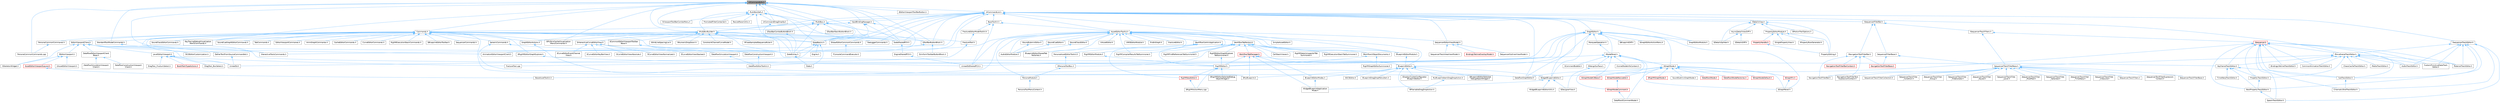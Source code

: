 digraph "UICommandInfo.h"
{
 // INTERACTIVE_SVG=YES
 // LATEX_PDF_SIZE
  bgcolor="transparent";
  edge [fontname=Helvetica,fontsize=10,labelfontname=Helvetica,labelfontsize=10];
  node [fontname=Helvetica,fontsize=10,shape=box,height=0.2,width=0.4];
  Node1 [id="Node000001",label="UICommandInfo.h",height=0.2,width=0.4,color="gray40", fillcolor="grey60", style="filled", fontcolor="black",tooltip=" "];
  Node1 -> Node2 [id="edge1_Node000001_Node000002",dir="back",color="steelblue1",style="solid",tooltip=" "];
  Node2 [id="Node000002",label="Commands.h",height=0.2,width=0.4,color="grey40", fillcolor="white", style="filled",URL="$d9/db3/Commands_8h.html",tooltip=" "];
  Node2 -> Node3 [id="edge2_Node000002_Node000003",dir="back",color="steelblue1",style="solid",tooltip=" "];
  Node3 [id="Node000003",label="AnimGraphCommands.h",height=0.2,width=0.4,color="grey40", fillcolor="white", style="filled",URL="$d8/d15/AnimGraphCommands_8h.html",tooltip=" "];
  Node2 -> Node4 [id="edge3_Node000002_Node000004",dir="back",color="steelblue1",style="solid",tooltip=" "];
  Node4 [id="Node000004",label="CacheEditorCommands.h",height=0.2,width=0.4,color="grey40", fillcolor="white", style="filled",URL="$d9/d0a/CacheEditorCommands_8h.html",tooltip=" "];
  Node2 -> Node5 [id="edge4_Node000002_Node000005",dir="back",color="steelblue1",style="solid",tooltip=" "];
  Node5 [id="Node000005",label="CurveEditorCommands.h",height=0.2,width=0.4,color="grey40", fillcolor="white", style="filled",URL="$d5/d47/CurveEditorCommands_8h.html",tooltip=" "];
  Node2 -> Node6 [id="edge5_Node000002_Node000006",dir="back",color="steelblue1",style="solid",tooltip=" "];
  Node6 [id="Node000006",label="DebuggerCommands.h",height=0.2,width=0.4,color="grey40", fillcolor="white", style="filled",URL="$dc/da1/DebuggerCommands_8h.html",tooltip=" "];
  Node2 -> Node7 [id="edge6_Node000002_Node000007",dir="back",color="steelblue1",style="solid",tooltip=" "];
  Node7 [id="Node000007",label="EditorViewportClient.h",height=0.2,width=0.4,color="grey40", fillcolor="white", style="filled",URL="$d4/d41/EditorViewportClient_8h.html",tooltip=" "];
  Node7 -> Node8 [id="edge7_Node000007_Node000008",dir="back",color="steelblue1",style="solid",tooltip=" "];
  Node8 [id="Node000008",label="AnimationEditorViewportClient.h",height=0.2,width=0.4,color="grey40", fillcolor="white", style="filled",URL="$d1/d45/AnimationEditorViewportClient_8h.html",tooltip=" "];
  Node7 -> Node9 [id="edge8_Node000007_Node000009",dir="back",color="steelblue1",style="solid",tooltip=" "];
  Node9 [id="Node000009",label="DataflowEditorViewportClient\lBase.h",height=0.2,width=0.4,color="grey40", fillcolor="white", style="filled",URL="$d8/ddd/DataflowEditorViewportClientBase_8h.html",tooltip=" "];
  Node9 -> Node10 [id="edge9_Node000009_Node000010",dir="back",color="steelblue1",style="solid",tooltip=" "];
  Node10 [id="Node000010",label="DataflowConstructionViewport\lClient.h",height=0.2,width=0.4,color="grey40", fillcolor="white", style="filled",URL="$d5/da1/DataflowConstructionViewportClient_8h.html",tooltip=" "];
  Node9 -> Node11 [id="edge10_Node000009_Node000011",dir="back",color="steelblue1",style="solid",tooltip=" "];
  Node11 [id="Node000011",label="DataflowSimulationViewport\lClient.h",height=0.2,width=0.4,color="grey40", fillcolor="white", style="filled",URL="$da/d6a/DataflowSimulationViewportClient_8h.html",tooltip=" "];
  Node7 -> Node12 [id="edge11_Node000007_Node000012",dir="back",color="steelblue1",style="solid",tooltip=" "];
  Node12 [id="Node000012",label="ISCSEditorCustomization.h",height=0.2,width=0.4,color="grey40", fillcolor="white", style="filled",URL="$de/d19/ISCSEditorCustomization_8h.html",tooltip=" "];
  Node7 -> Node13 [id="edge12_Node000007_Node000013",dir="back",color="steelblue1",style="solid",tooltip=" "];
  Node13 [id="Node000013",label="LevelEditorViewport.h",height=0.2,width=0.4,color="grey40", fillcolor="white", style="filled",URL="$d4/ddf/LevelEditorViewport_8h.html",tooltip=" "];
  Node13 -> Node14 [id="edge13_Node000013_Node000014",dir="back",color="steelblue1",style="solid",tooltip=" "];
  Node14 [id="Node000014",label="BookMarkTypeActions.h",height=0.2,width=0.4,color="red", fillcolor="#FFF0F0", style="filled",URL="$d0/d2f/BookMarkTypeActions_8h.html",tooltip=" "];
  Node13 -> Node16 [id="edge14_Node000013_Node000016",dir="back",color="steelblue1",style="solid",tooltip=" "];
  Node16 [id="Node000016",label="DragTool_BoxSelect.h",height=0.2,width=0.4,color="grey40", fillcolor="white", style="filled",URL="$da/dbf/DragTool__BoxSelect_8h.html",tooltip=" "];
  Node13 -> Node17 [id="edge15_Node000013_Node000017",dir="back",color="steelblue1",style="solid",tooltip=" "];
  Node17 [id="Node000017",label="DragTool_FrustumSelect.h",height=0.2,width=0.4,color="grey40", fillcolor="white", style="filled",URL="$db/de7/DragTool__FrustumSelect_8h.html",tooltip=" "];
  Node13 -> Node18 [id="edge16_Node000013_Node000018",dir="back",color="steelblue1",style="solid",tooltip=" "];
  Node18 [id="Node000018",label="FractureTool.cpp",height=0.2,width=0.4,color="grey40", fillcolor="white", style="filled",URL="$dc/d9a/FractureTool_8cpp.html",tooltip=" "];
  Node13 -> Node19 [id="edge17_Node000013_Node000019",dir="back",color="steelblue1",style="solid",tooltip=" "];
  Node19 [id="Node000019",label="UnrealEd.h",height=0.2,width=0.4,color="grey40", fillcolor="white", style="filled",URL="$d2/d5f/UnrealEd_8h.html",tooltip=" "];
  Node7 -> Node20 [id="edge18_Node000007_Node000020",dir="back",color="steelblue1",style="solid",tooltip=" "];
  Node20 [id="Node000020",label="SEditorViewport.h",height=0.2,width=0.4,color="grey40", fillcolor="white", style="filled",URL="$dd/de0/SEditorViewport_8h.html",tooltip=" "];
  Node20 -> Node21 [id="edge19_Node000020_Node000021",dir="back",color="steelblue1",style="solid",tooltip=" "];
  Node21 [id="Node000021",label="AssetEditorViewportLayout.h",height=0.2,width=0.4,color="red", fillcolor="#FFF0F0", style="filled",URL="$df/d46/AssetEditorViewportLayout_8h.html",tooltip=" "];
  Node21 -> Node22 [id="edge20_Node000021_Node000022",dir="back",color="steelblue1",style="solid",tooltip=" "];
  Node22 [id="Node000022",label="BaseAssetToolkit.h",height=0.2,width=0.4,color="grey40", fillcolor="white", style="filled",URL="$d4/d85/BaseAssetToolkit_8h.html",tooltip=" "];
  Node20 -> Node29 [id="edge21_Node000020_Node000029",dir="back",color="steelblue1",style="solid",tooltip=" "];
  Node29 [id="Node000029",label="SAssetEditorViewport.h",height=0.2,width=0.4,color="grey40", fillcolor="white", style="filled",URL="$df/d5a/SAssetEditorViewport_8h.html",tooltip=" "];
  Node20 -> Node30 [id="edge22_Node000020_Node000030",dir="back",color="steelblue1",style="solid",tooltip=" "];
  Node30 [id="Node000030",label="SSkeletonWidget.h",height=0.2,width=0.4,color="grey40", fillcolor="white", style="filled",URL="$dd/da7/SSkeletonWidget_8h.html",tooltip=" "];
  Node7 -> Node30 [id="edge23_Node000007_Node000030",dir="back",color="steelblue1",style="solid",tooltip=" "];
  Node7 -> Node19 [id="edge24_Node000007_Node000019",dir="back",color="steelblue1",style="solid",tooltip=" "];
  Node7 -> Node31 [id="edge25_Node000007_Node000031",dir="back",color="steelblue1",style="solid",tooltip=" "];
  Node31 [id="Node000031",label="UnrealEdSharedPCH.h",height=0.2,width=0.4,color="grey40", fillcolor="white", style="filled",URL="$d1/de6/UnrealEdSharedPCH_8h.html",tooltip=" "];
  Node2 -> Node32 [id="edge26_Node000002_Node000032",dir="back",color="steelblue1",style="solid",tooltip=" "];
  Node32 [id="Node000032",label="EditorViewportCommands.h",height=0.2,width=0.4,color="grey40", fillcolor="white", style="filled",URL="$d9/de5/EditorViewportCommands_8h.html",tooltip=" "];
  Node2 -> Node33 [id="edge27_Node000002_Node000033",dir="back",color="steelblue1",style="solid",tooltip=" "];
  Node33 [id="Node000033",label="GPUSkinCacheVisualization\lMenuCommands.h",height=0.2,width=0.4,color="grey40", fillcolor="white", style="filled",URL="$d4/d2e/GPUSkinCacheVisualizationMenuCommands_8h.html",tooltip=" "];
  Node2 -> Node34 [id="edge28_Node000002_Node000034",dir="back",color="steelblue1",style="solid",tooltip=" "];
  Node34 [id="Node000034",label="GatherTextFromSourceCommandlet.h",height=0.2,width=0.4,color="grey40", fillcolor="white", style="filled",URL="$d7/ddb/GatherTextFromSourceCommandlet_8h.html",tooltip=" "];
  Node34 -> Node19 [id="edge29_Node000034_Node000019",dir="back",color="steelblue1",style="solid",tooltip=" "];
  Node2 -> Node35 [id="edge30_Node000002_Node000035",dir="back",color="steelblue1",style="solid",tooltip=" "];
  Node35 [id="Node000035",label="GenericCommands.h",height=0.2,width=0.4,color="grey40", fillcolor="white", style="filled",URL="$d8/d81/GenericCommands_8h.html",tooltip=" "];
  Node35 -> Node36 [id="edge31_Node000035_Node000036",dir="back",color="steelblue1",style="solid",tooltip=" "];
  Node36 [id="Node000036",label="DataflowGraphEditor.h",height=0.2,width=0.4,color="grey40", fillcolor="white", style="filled",URL="$d4/dfa/DataflowGraphEditor_8h.html",tooltip=" "];
  Node35 -> Node37 [id="edge32_Node000035_Node000037",dir="back",color="steelblue1",style="solid",tooltip=" "];
  Node37 [id="Node000037",label="SlateExtras.h",height=0.2,width=0.4,color="grey40", fillcolor="white", style="filled",URL="$d8/dec/SlateExtras_8h.html",tooltip=" "];
  Node37 -> Node38 [id="edge33_Node000037_Node000038",dir="back",color="steelblue1",style="solid",tooltip=" "];
  Node38 [id="Node000038",label="Slate.h",height=0.2,width=0.4,color="grey40", fillcolor="white", style="filled",URL="$d2/dc0/Slate_8h.html",tooltip=" "];
  Node2 -> Node39 [id="edge34_Node000002_Node000039",dir="back",color="steelblue1",style="solid",tooltip=" "];
  Node39 [id="Node000039",label="GlobalEditorCommonCommands.h",height=0.2,width=0.4,color="grey40", fillcolor="white", style="filled",URL="$d3/d5f/GlobalEditorCommonCommands_8h.html",tooltip=" "];
  Node39 -> Node40 [id="edge35_Node000039_Node000040",dir="back",color="steelblue1",style="solid",tooltip=" "];
  Node40 [id="Node000040",label="FConsoleCommandExecutor.h",height=0.2,width=0.4,color="grey40", fillcolor="white", style="filled",URL="$d4/db0/FConsoleCommandExecutor_8h.html",tooltip=" "];
  Node2 -> Node41 [id="edge36_Node000002_Node000041",dir="back",color="steelblue1",style="solid",tooltip=" "];
  Node41 [id="Node000041",label="GraphEditorActions.h",height=0.2,width=0.4,color="grey40", fillcolor="white", style="filled",URL="$db/df3/GraphEditorActions_8h.html",tooltip=" "];
  Node41 -> Node36 [id="edge37_Node000041_Node000036",dir="back",color="steelblue1",style="solid",tooltip=" "];
  Node2 -> Node42 [id="edge38_Node000002_Node000042",dir="back",color="steelblue1",style="solid",tooltip=" "];
  Node42 [id="Node000042",label="InteractiveToolsCommands.h",height=0.2,width=0.4,color="grey40", fillcolor="white", style="filled",URL="$d5/d5e/InteractiveToolsCommands_8h.html",tooltip=" "];
  Node2 -> Node43 [id="edge39_Node000002_Node000043",dir="back",color="steelblue1",style="solid",tooltip=" "];
  Node43 [id="Node000043",label="PersonaCommonCommands.h",height=0.2,width=0.4,color="grey40", fillcolor="white", style="filled",URL="$d6/d3f/PersonaCommonCommands_8h.html",tooltip=" "];
  Node43 -> Node44 [id="edge40_Node000043_Node000044",dir="back",color="steelblue1",style="solid",tooltip=" "];
  Node44 [id="Node000044",label="PersonaCommonCommands.cpp",height=0.2,width=0.4,color="grey40", fillcolor="white", style="filled",URL="$d6/d4b/PersonaCommonCommands_8cpp.html",tooltip=" "];
  Node2 -> Node45 [id="edge41_Node000002_Node000045",dir="back",color="steelblue1",style="solid",tooltip=" "];
  Node45 [id="Node000045",label="RayTracingDebugVisualization\lMenuCommands.h",height=0.2,width=0.4,color="grey40", fillcolor="white", style="filled",URL="$de/d4c/RayTracingDebugVisualizationMenuCommands_8h.html",tooltip=" "];
  Node2 -> Node46 [id="edge42_Node000002_Node000046",dir="back",color="steelblue1",style="solid",tooltip=" "];
  Node46 [id="Node000046",label="RigVMExecutionStackCommands.h",height=0.2,width=0.4,color="grey40", fillcolor="white", style="filled",URL="$d9/db7/RigVMExecutionStackCommands_8h.html",tooltip=" "];
  Node2 -> Node47 [id="edge43_Node000002_Node000047",dir="back",color="steelblue1",style="solid",tooltip=" "];
  Node47 [id="Node000047",label="SBlueprintEditorToolbar.h",height=0.2,width=0.4,color="grey40", fillcolor="white", style="filled",URL="$db/df2/SBlueprintEditorToolbar_8h.html",tooltip=" "];
  Node2 -> Node48 [id="edge44_Node000002_Node000048",dir="back",color="steelblue1",style="solid",tooltip=" "];
  Node48 [id="Node000048",label="SMyBlueprint.h",height=0.2,width=0.4,color="grey40", fillcolor="white", style="filled",URL="$d3/d34/SMyBlueprint_8h.html",tooltip=" "];
  Node2 -> Node49 [id="edge45_Node000002_Node000049",dir="back",color="steelblue1",style="solid",tooltip=" "];
  Node49 [id="Node000049",label="SRigVMEditorGraphExplorer.h",height=0.2,width=0.4,color="grey40", fillcolor="white", style="filled",URL="$db/d11/SRigVMEditorGraphExplorer_8h.html",tooltip=" "];
  Node49 -> Node50 [id="edge46_Node000049_Node000050",dir="back",color="steelblue1",style="solid",tooltip=" "];
  Node50 [id="Node000050",label="RigVMEditor.h",height=0.2,width=0.4,color="grey40", fillcolor="white", style="filled",URL="$d3/d13/RigVMEditor_8h.html",tooltip=" "];
  Node50 -> Node51 [id="edge47_Node000050_Node000051",dir="back",color="steelblue1",style="solid",tooltip=" "];
  Node51 [id="Node000051",label="RigVMNewEditor.h",height=0.2,width=0.4,color="red", fillcolor="#FFF0F0", style="filled",URL="$df/dd1/RigVMNewEditor_8h.html",tooltip=" "];
  Node51 -> Node53 [id="edge48_Node000051_Node000053",dir="back",color="steelblue1",style="solid",tooltip=" "];
  Node53 [id="Node000053",label="SRigVMActionMenu.cpp",height=0.2,width=0.4,color="grey40", fillcolor="white", style="filled",URL="$dc/d4c/SRigVMActionMenu_8cpp.html",tooltip=" "];
  Node50 -> Node53 [id="edge49_Node000050_Node000053",dir="back",color="steelblue1",style="solid",tooltip=" "];
  Node50 -> Node54 [id="edge50_Node000050_Node000054",dir="back",color="steelblue1",style="solid",tooltip=" "];
  Node54 [id="Node000054",label="SRigVMEditorSelectedDebug\lObjectWidget.h",height=0.2,width=0.4,color="grey40", fillcolor="white", style="filled",URL="$d9/dcd/SRigVMEditorSelectedDebugObjectWidget_8h.html",tooltip=" "];
  Node2 -> Node55 [id="edge51_Node000002_Node000055",dir="back",color="steelblue1",style="solid",tooltip=" "];
  Node55 [id="Node000055",label="SequencerCommands.h",height=0.2,width=0.4,color="grey40", fillcolor="white", style="filled",URL="$d7/dd8/SequencerCommands_8h.html",tooltip=" "];
  Node2 -> Node56 [id="edge52_Node000002_Node000056",dir="back",color="steelblue1",style="solid",tooltip=" "];
  Node56 [id="Node000056",label="SlateBasics.h",height=0.2,width=0.4,color="grey40", fillcolor="white", style="filled",URL="$da/d2f/SlateBasics_8h.html",tooltip=" "];
  Node56 -> Node57 [id="edge53_Node000056_Node000057",dir="back",color="steelblue1",style="solid",tooltip=" "];
  Node57 [id="Node000057",label="Engine.h",height=0.2,width=0.4,color="grey40", fillcolor="white", style="filled",URL="$d1/d34/Public_2Engine_8h.html",tooltip=" "];
  Node56 -> Node38 [id="edge54_Node000056_Node000038",dir="back",color="steelblue1",style="solid",tooltip=" "];
  Node56 -> Node37 [id="edge55_Node000056_Node000037",dir="back",color="steelblue1",style="solid",tooltip=" "];
  Node56 -> Node19 [id="edge56_Node000056_Node000019",dir="back",color="steelblue1",style="solid",tooltip=" "];
  Node2 -> Node37 [id="edge57_Node000002_Node000037",dir="back",color="steelblue1",style="solid",tooltip=" "];
  Node2 -> Node58 [id="edge58_Node000002_Node000058",dir="back",color="steelblue1",style="solid",tooltip=" "];
  Node58 [id="Node000058",label="SlateSharedPCH.h",height=0.2,width=0.4,color="grey40", fillcolor="white", style="filled",URL="$d1/dfc/SlateSharedPCH_8h.html",tooltip=" "];
  Node58 -> Node59 [id="edge59_Node000058_Node000059",dir="back",color="steelblue1",style="solid",tooltip=" "];
  Node59 [id="Node000059",label="EngineSharedPCH.h",height=0.2,width=0.4,color="grey40", fillcolor="white", style="filled",URL="$dc/dbb/EngineSharedPCH_8h.html",tooltip=" "];
  Node59 -> Node31 [id="edge60_Node000059_Node000031",dir="back",color="steelblue1",style="solid",tooltip=" "];
  Node2 -> Node60 [id="edge61_Node000002_Node000060",dir="back",color="steelblue1",style="solid",tooltip=" "];
  Node60 [id="Node000060",label="SoundClassEditorCommands.h",height=0.2,width=0.4,color="grey40", fillcolor="white", style="filled",URL="$d3/d8b/SoundClassEditorCommands_8h.html",tooltip=" "];
  Node2 -> Node61 [id="edge62_Node000002_Node000061",dir="back",color="steelblue1",style="solid",tooltip=" "];
  Node61 [id="Node000061",label="SoundCueGraphEditorCommands.h",height=0.2,width=0.4,color="grey40", fillcolor="white", style="filled",URL="$d7/daf/SoundCueGraphEditorCommands_8h.html",tooltip=" "];
  Node2 -> Node62 [id="edge63_Node000002_Node000062",dir="back",color="steelblue1",style="solid",tooltip=" "];
  Node62 [id="Node000062",label="StandardToolModeCommands.h",height=0.2,width=0.4,color="grey40", fillcolor="white", style="filled",URL="$d0/db4/StandardToolModeCommands_8h.html",tooltip=" "];
  Node62 -> Node42 [id="edge64_Node000062_Node000042",dir="back",color="steelblue1",style="solid",tooltip=" "];
  Node2 -> Node63 [id="edge65_Node000002_Node000063",dir="back",color="steelblue1",style="solid",tooltip=" "];
  Node63 [id="Node000063",label="TabCommands.h",height=0.2,width=0.4,color="grey40", fillcolor="white", style="filled",URL="$d6/d87/TabCommands_8h.html",tooltip=" "];
  Node1 -> Node64 [id="edge66_Node000001_Node000064",dir="back",color="steelblue1",style="solid",tooltip=" "];
  Node64 [id="Node000064",label="FractureTool.h",height=0.2,width=0.4,color="grey40", fillcolor="white", style="filled",URL="$d4/d30/FractureTool_8h.html",tooltip=" "];
  Node64 -> Node18 [id="edge67_Node000064_Node000018",dir="back",color="steelblue1",style="solid",tooltip=" "];
  Node1 -> Node33 [id="edge68_Node000001_Node000033",dir="back",color="steelblue1",style="solid",tooltip=" "];
  Node1 -> Node65 [id="edge69_Node000001_Node000065",dir="back",color="steelblue1",style="solid",tooltip=" "];
  Node65 [id="Node000065",label="InputBindingManager.h",height=0.2,width=0.4,color="grey40", fillcolor="white", style="filled",URL="$dd/dcd/InputBindingManager_8h.html",tooltip=" "];
  Node65 -> Node2 [id="edge70_Node000065_Node000002",dir="back",color="steelblue1",style="solid",tooltip=" "];
  Node65 -> Node56 [id="edge71_Node000065_Node000056",dir="back",color="steelblue1",style="solid",tooltip=" "];
  Node65 -> Node37 [id="edge72_Node000065_Node000037",dir="back",color="steelblue1",style="solid",tooltip=" "];
  Node65 -> Node58 [id="edge73_Node000065_Node000058",dir="back",color="steelblue1",style="solid",tooltip=" "];
  Node1 -> Node66 [id="edge74_Node000001_Node000066",dir="back",color="steelblue1",style="solid",tooltip=" "];
  Node66 [id="Node000066",label="MultiBox.h",height=0.2,width=0.4,color="grey40", fillcolor="white", style="filled",URL="$d5/d73/MultiBox_8h.html",tooltip=" "];
  Node66 -> Node67 [id="edge75_Node000066_Node000067",dir="back",color="steelblue1",style="solid",tooltip=" "];
  Node67 [id="Node000067",label="MultiBoxBuilder.h",height=0.2,width=0.4,color="grey40", fillcolor="white", style="filled",URL="$d5/d36/MultiBoxBuilder_8h.html",tooltip=" "];
  Node67 -> Node68 [id="edge76_Node000067_Node000068",dir="back",color="steelblue1",style="solid",tooltip=" "];
  Node68 [id="Node000068",label="ConstraintChannelCurveModel.h",height=0.2,width=0.4,color="grey40", fillcolor="white", style="filled",URL="$d9/d5f/ConstraintChannelCurveModel_8h.html",tooltip=" "];
  Node67 -> Node33 [id="edge77_Node000067_Node000033",dir="back",color="steelblue1",style="solid",tooltip=" "];
  Node67 -> Node41 [id="edge78_Node000067_Node000041",dir="back",color="steelblue1",style="solid",tooltip=" "];
  Node67 -> Node69 [id="edge79_Node000067_Node000069",dir="back",color="steelblue1",style="solid",tooltip=" "];
  Node69 [id="Node000069",label="KeyframeTrackEditor.h",height=0.2,width=0.4,color="grey40", fillcolor="white", style="filled",URL="$dd/d47/KeyframeTrackEditor_8h.html",tooltip=" "];
  Node69 -> Node70 [id="edge80_Node000069_Node000070",dir="back",color="steelblue1",style="solid",tooltip=" "];
  Node70 [id="Node000070",label="BoolPropertyTrackEditor.h",height=0.2,width=0.4,color="grey40", fillcolor="white", style="filled",URL="$db/d07/BoolPropertyTrackEditor_8h.html",tooltip=" "];
  Node70 -> Node71 [id="edge81_Node000070_Node000071",dir="back",color="steelblue1",style="solid",tooltip=" "];
  Node71 [id="Node000071",label="SpawnTrackEditor.h",height=0.2,width=0.4,color="grey40", fillcolor="white", style="filled",URL="$d5/dac/SpawnTrackEditor_8h.html",tooltip=" "];
  Node69 -> Node72 [id="edge82_Node000069_Node000072",dir="back",color="steelblue1",style="solid",tooltip=" "];
  Node72 [id="Node000072",label="PropertyTrackEditor.h",height=0.2,width=0.4,color="grey40", fillcolor="white", style="filled",URL="$da/d9a/PropertyTrackEditor_8h.html",tooltip=" "];
  Node72 -> Node70 [id="edge83_Node000072_Node000070",dir="back",color="steelblue1",style="solid",tooltip=" "];
  Node69 -> Node73 [id="edge84_Node000069_Node000073",dir="back",color="steelblue1",style="solid",tooltip=" "];
  Node73 [id="Node000073",label="SubTrackEditor.h",height=0.2,width=0.4,color="grey40", fillcolor="white", style="filled",URL="$d8/d5b/SubTrackEditor_8h.html",tooltip=" "];
  Node73 -> Node74 [id="edge85_Node000073_Node000074",dir="back",color="steelblue1",style="solid",tooltip=" "];
  Node74 [id="Node000074",label="CinematicShotTrackEditor.h",height=0.2,width=0.4,color="grey40", fillcolor="white", style="filled",URL="$d3/d0c/CinematicShotTrackEditor_8h.html",tooltip=" "];
  Node69 -> Node75 [id="edge86_Node000069_Node000075",dir="back",color="steelblue1",style="solid",tooltip=" "];
  Node75 [id="Node000075",label="TimeWarpTrackEditor.h",height=0.2,width=0.4,color="grey40", fillcolor="white", style="filled",URL="$dc/d2e/TimeWarpTrackEditor_8h.html",tooltip=" "];
  Node67 -> Node45 [id="edge87_Node000067_Node000045",dir="back",color="steelblue1",style="solid",tooltip=" "];
  Node67 -> Node76 [id="edge88_Node000067_Node000076",dir="back",color="steelblue1",style="solid",tooltip=" "];
  Node76 [id="Node000076",label="SCommonEditorViewportToolbar\lBase.h",height=0.2,width=0.4,color="grey40", fillcolor="white", style="filled",URL="$d0/d79/SCommonEditorViewportToolbarBase_8h.html",tooltip=" "];
  Node76 -> Node77 [id="edge89_Node000076_Node000077",dir="back",color="steelblue1",style="solid",tooltip=" "];
  Node77 [id="Node000077",label="DataflowConstructionViewport.h",height=0.2,width=0.4,color="grey40", fillcolor="white", style="filled",URL="$de/d97/DataflowConstructionViewport_8h.html",tooltip=" "];
  Node77 -> Node78 [id="edge90_Node000077_Node000078",dir="back",color="steelblue1",style="solid",tooltip=" "];
  Node78 [id="Node000078",label="DataflowEditorToolkit.h",height=0.2,width=0.4,color="grey40", fillcolor="white", style="filled",URL="$d8/d80/DataflowEditorToolkit_8h.html",tooltip=" "];
  Node76 -> Node79 [id="edge91_Node000076_Node000079",dir="back",color="steelblue1",style="solid",tooltip=" "];
  Node79 [id="Node000079",label="DataflowSimulationViewport.h",height=0.2,width=0.4,color="grey40", fillcolor="white", style="filled",URL="$d5/d71/DataflowSimulationViewport_8h.html",tooltip=" "];
  Node79 -> Node78 [id="edge92_Node000079_Node000078",dir="back",color="steelblue1",style="solid",tooltip=" "];
  Node67 -> Node80 [id="edge93_Node000067_Node000080",dir="back",color="steelblue1",style="solid",tooltip=" "];
  Node80 [id="Node000080",label="SFixedSampledSequenceRuler.h",height=0.2,width=0.4,color="grey40", fillcolor="white", style="filled",URL="$d8/db1/SFixedSampledSequenceRuler_8h.html",tooltip=" "];
  Node67 -> Node81 [id="edge94_Node000067_Node000081",dir="back",color="steelblue1",style="solid",tooltip=" "];
  Node81 [id="Node000081",label="SGridLineSpacingList.h",height=0.2,width=0.4,color="grey40", fillcolor="white", style="filled",URL="$db/d48/SGridLineSpacingList_8h.html",tooltip=" "];
  Node67 -> Node82 [id="edge95_Node000067_Node000082",dir="back",color="steelblue1",style="solid",tooltip=" "];
  Node82 [id="Node000082",label="SInteractiveCurveEditorView.h",height=0.2,width=0.4,color="grey40", fillcolor="white", style="filled",URL="$d2/dd9/SInteractiveCurveEditorView_8h.html",tooltip=" "];
  Node82 -> Node83 [id="edge96_Node000082_Node000083",dir="back",color="steelblue1",style="solid",tooltip=" "];
  Node83 [id="Node000083",label="SCurveEditorEventChannel\lView.h",height=0.2,width=0.4,color="grey40", fillcolor="white", style="filled",URL="$d9/df1/SCurveEditorEventChannelView_8h.html",tooltip=" "];
  Node82 -> Node84 [id="edge97_Node000082_Node000084",dir="back",color="steelblue1",style="solid",tooltip=" "];
  Node84 [id="Node000084",label="SCurveEditorKeyBarView.h",height=0.2,width=0.4,color="grey40", fillcolor="white", style="filled",URL="$d8/d9c/SCurveEditorKeyBarView_8h.html",tooltip=" "];
  Node82 -> Node85 [id="edge98_Node000082_Node000085",dir="back",color="steelblue1",style="solid",tooltip=" "];
  Node85 [id="Node000085",label="SCurveEditorViewAbsolute.h",height=0.2,width=0.4,color="grey40", fillcolor="white", style="filled",URL="$d0/d52/SCurveEditorViewAbsolute_8h.html",tooltip=" "];
  Node82 -> Node86 [id="edge99_Node000082_Node000086",dir="back",color="steelblue1",style="solid",tooltip=" "];
  Node86 [id="Node000086",label="SCurveEditorViewNormalized.h",height=0.2,width=0.4,color="grey40", fillcolor="white", style="filled",URL="$d5/de3/SCurveEditorViewNormalized_8h.html",tooltip=" "];
  Node82 -> Node87 [id="edge100_Node000082_Node000087",dir="back",color="steelblue1",style="solid",tooltip=" "];
  Node87 [id="Node000087",label="SCurveEditorViewStacked.h",height=0.2,width=0.4,color="grey40", fillcolor="white", style="filled",URL="$d0/d5a/SCurveEditorViewStacked_8h.html",tooltip=" "];
  Node67 -> Node88 [id="edge101_Node000067_Node000088",dir="back",color="steelblue1",style="solid",tooltip=" "];
  Node88 [id="Node000088",label="SNumericDropDown.h",height=0.2,width=0.4,color="grey40", fillcolor="white", style="filled",URL="$d3/d12/SNumericDropDown_8h.html",tooltip=" "];
  Node67 -> Node89 [id="edge102_Node000067_Node000089",dir="back",color="steelblue1",style="solid",tooltip=" "];
  Node89 [id="Node000089",label="SToolBarButtonBlock.h",height=0.2,width=0.4,color="grey40", fillcolor="white", style="filled",URL="$d9/d9a/SToolBarButtonBlock_8h.html",tooltip=" "];
  Node89 -> Node90 [id="edge103_Node000089_Node000090",dir="back",color="steelblue1",style="solid",tooltip=" "];
  Node90 [id="Node000090",label="SUniformToolbarButtonBlock.h",height=0.2,width=0.4,color="grey40", fillcolor="white", style="filled",URL="$d2/d40/SUniformToolbarButtonBlock_8h.html",tooltip=" "];
  Node89 -> Node37 [id="edge104_Node000089_Node000037",dir="back",color="steelblue1",style="solid",tooltip=" "];
  Node67 -> Node56 [id="edge105_Node000067_Node000056",dir="back",color="steelblue1",style="solid",tooltip=" "];
  Node67 -> Node37 [id="edge106_Node000067_Node000037",dir="back",color="steelblue1",style="solid",tooltip=" "];
  Node67 -> Node58 [id="edge107_Node000067_Node000058",dir="back",color="steelblue1",style="solid",tooltip=" "];
  Node66 -> Node89 [id="edge108_Node000066_Node000089",dir="back",color="steelblue1",style="solid",tooltip=" "];
  Node66 -> Node91 [id="edge109_Node000066_Node000091",dir="back",color="steelblue1",style="solid",tooltip=" "];
  Node91 [id="Node000091",label="SToolBarComboButtonBlock.h",height=0.2,width=0.4,color="grey40", fillcolor="white", style="filled",URL="$d9/d77/SToolBarComboButtonBlock_8h.html",tooltip=" "];
  Node91 -> Node37 [id="edge110_Node000091_Node000037",dir="back",color="steelblue1",style="solid",tooltip=" "];
  Node66 -> Node92 [id="edge111_Node000066_Node000092",dir="back",color="steelblue1",style="solid",tooltip=" "];
  Node92 [id="Node000092",label="SToolBarStackButtonBlock.h",height=0.2,width=0.4,color="grey40", fillcolor="white", style="filled",URL="$d2/d83/SToolBarStackButtonBlock_8h.html",tooltip=" "];
  Node66 -> Node56 [id="edge112_Node000066_Node000056",dir="back",color="steelblue1",style="solid",tooltip=" "];
  Node66 -> Node37 [id="edge113_Node000066_Node000037",dir="back",color="steelblue1",style="solid",tooltip=" "];
  Node1 -> Node67 [id="edge114_Node000001_Node000067",dir="back",color="steelblue1",style="solid",tooltip=" "];
  Node1 -> Node93 [id="edge115_Node000001_Node000093",dir="back",color="steelblue1",style="solid",tooltip=" "];
  Node93 [id="Node000093",label="MultiBoxDefs.h",height=0.2,width=0.4,color="grey40", fillcolor="white", style="filled",URL="$d9/d4a/MultiBoxDefs_8h.html",tooltip=" "];
  Node93 -> Node66 [id="edge116_Node000093_Node000066",dir="back",color="steelblue1",style="solid",tooltip=" "];
  Node93 -> Node67 [id="edge117_Node000093_Node000067",dir="back",color="steelblue1",style="solid",tooltip=" "];
  Node93 -> Node94 [id="edge118_Node000093_Node000094",dir="back",color="steelblue1",style="solid",tooltip=" "];
  Node94 [id="Node000094",label="PromotedFilterContainer.h",height=0.2,width=0.4,color="grey40", fillcolor="white", style="filled",URL="$d4/d23/PromotedFilterContainer_8h.html",tooltip=" "];
  Node93 -> Node95 [id="edge119_Node000093_Node000095",dir="back",color="steelblue1",style="solid",tooltip=" "];
  Node95 [id="Node000095",label="ResizeParamUtils.h",height=0.2,width=0.4,color="grey40", fillcolor="white", style="filled",URL="$d9/da7/ResizeParamUtils_8h.html",tooltip=" "];
  Node93 -> Node96 [id="edge120_Node000093_Node000096",dir="back",color="steelblue1",style="solid",tooltip=" "];
  Node96 [id="Node000096",label="SViewportToolBarComboMenu.h",height=0.2,width=0.4,color="grey40", fillcolor="white", style="filled",URL="$de/d6a/SViewportToolBarComboMenu_8h.html",tooltip=" "];
  Node93 -> Node56 [id="edge121_Node000093_Node000056",dir="back",color="steelblue1",style="solid",tooltip=" "];
  Node93 -> Node37 [id="edge122_Node000093_Node000037",dir="back",color="steelblue1",style="solid",tooltip=" "];
  Node93 -> Node58 [id="edge123_Node000093_Node000058",dir="back",color="steelblue1",style="solid",tooltip=" "];
  Node93 -> Node97 [id="edge124_Node000093_Node000097",dir="back",color="steelblue1",style="solid",tooltip=" "];
  Node97 [id="Node000097",label="UICommandDragDropOp.h",height=0.2,width=0.4,color="grey40", fillcolor="white", style="filled",URL="$d8/d6b/UICommandDragDropOp_8h.html",tooltip=" "];
  Node97 -> Node37 [id="edge125_Node000097_Node000037",dir="back",color="steelblue1",style="solid",tooltip=" "];
  Node1 -> Node44 [id="edge126_Node000001_Node000044",dir="back",color="steelblue1",style="solid",tooltip=" "];
  Node1 -> Node45 [id="edge127_Node000001_Node000045",dir="back",color="steelblue1",style="solid",tooltip=" "];
  Node1 -> Node98 [id="edge128_Node000001_Node000098",dir="back",color="steelblue1",style="solid",tooltip=" "];
  Node98 [id="Node000098",label="SEditorViewportToolBarButton.h",height=0.2,width=0.4,color="grey40", fillcolor="white", style="filled",URL="$d1/da1/SEditorViewportToolBarButton_8h.html",tooltip=" "];
  Node1 -> Node89 [id="edge129_Node000001_Node000089",dir="back",color="steelblue1",style="solid",tooltip=" "];
  Node1 -> Node56 [id="edge130_Node000001_Node000056",dir="back",color="steelblue1",style="solid",tooltip=" "];
  Node1 -> Node37 [id="edge131_Node000001_Node000037",dir="back",color="steelblue1",style="solid",tooltip=" "];
  Node1 -> Node58 [id="edge132_Node000001_Node000058",dir="back",color="steelblue1",style="solid",tooltip=" "];
  Node1 -> Node62 [id="edge133_Node000001_Node000062",dir="back",color="steelblue1",style="solid",tooltip=" "];
  Node1 -> Node97 [id="edge134_Node000001_Node000097",dir="back",color="steelblue1",style="solid",tooltip=" "];
  Node1 -> Node99 [id="edge135_Node000001_Node000099",dir="back",color="steelblue1",style="solid",tooltip=" "];
  Node99 [id="Node000099",label="UICommandList.h",height=0.2,width=0.4,color="grey40", fillcolor="white", style="filled",URL="$dd/dc1/UICommandList_8h.html",tooltip=" "];
  Node99 -> Node100 [id="edge136_Node000099_Node000100",dir="back",color="steelblue1",style="solid",tooltip=" "];
  Node100 [id="Node000100",label="AssetEditorToolkit.h",height=0.2,width=0.4,color="grey40", fillcolor="white", style="filled",URL="$d9/d8b/AssetEditorToolkit_8h.html",tooltip=" "];
  Node100 -> Node8 [id="edge137_Node000100_Node000008",dir="back",color="steelblue1",style="solid",tooltip=" "];
  Node100 -> Node101 [id="edge138_Node000100_Node000101",dir="back",color="steelblue1",style="solid",tooltip=" "];
  Node101 [id="Node000101",label="AudioEditorModule.h",height=0.2,width=0.4,color="grey40", fillcolor="white", style="filled",URL="$d4/d28/AudioEditorModule_8h.html",tooltip=" "];
  Node100 -> Node22 [id="edge139_Node000100_Node000022",dir="back",color="steelblue1",style="solid",tooltip=" "];
  Node100 -> Node102 [id="edge140_Node000100_Node000102",dir="back",color="steelblue1",style="solid",tooltip=" "];
  Node102 [id="Node000102",label="BlueprintEditor.h",height=0.2,width=0.4,color="grey40", fillcolor="white", style="filled",URL="$df/d7d/BlueprintEditor_8h.html",tooltip=" "];
  Node102 -> Node103 [id="edge141_Node000102_Node000103",dir="back",color="steelblue1",style="solid",tooltip=" "];
  Node103 [id="Node000103",label="BPVariableDragDropAction.h",height=0.2,width=0.4,color="grey40", fillcolor="white", style="filled",URL="$dd/d23/BPVariableDragDropAction_8h.html",tooltip=" "];
  Node102 -> Node104 [id="edge142_Node000102_Node000104",dir="back",color="steelblue1",style="solid",tooltip=" "];
  Node104 [id="Node000104",label="BlueprintDragDropMenuItem.h",height=0.2,width=0.4,color="grey40", fillcolor="white", style="filled",URL="$dc/deb/BlueprintDragDropMenuItem_8h.html",tooltip=" "];
  Node102 -> Node105 [id="edge143_Node000102_Node000105",dir="back",color="steelblue1",style="solid",tooltip=" "];
  Node105 [id="Node000105",label="BlueprintEditorModes.h",height=0.2,width=0.4,color="grey40", fillcolor="white", style="filled",URL="$d9/d70/BlueprintEditorModes_8h.html",tooltip=" "];
  Node105 -> Node106 [id="edge144_Node000105_Node000106",dir="back",color="steelblue1",style="solid",tooltip=" "];
  Node106 [id="Node000106",label="WidgetBlueprintApplication\lMode.h",height=0.2,width=0.4,color="grey40", fillcolor="white", style="filled",URL="$d3/d40/WidgetBlueprintApplicationMode_8h.html",tooltip=" "];
  Node102 -> Node107 [id="edge145_Node000102_Node000107",dir="back",color="steelblue1",style="solid",tooltip=" "];
  Node107 [id="Node000107",label="IDisplayClusterConfigurator\lBlueprintEditor.h",height=0.2,width=0.4,color="grey40", fillcolor="white", style="filled",URL="$dd/d4b/IDisplayClusterConfiguratorBlueprintEditor_8h.html",tooltip=" "];
  Node102 -> Node108 [id="edge146_Node000102_Node000108",dir="back",color="steelblue1",style="solid",tooltip=" "];
  Node108 [id="Node000108",label="MyBlueprintItemDragDropAction.h",height=0.2,width=0.4,color="grey40", fillcolor="white", style="filled",URL="$da/d11/MyBlueprintItemDragDropAction_8h.html",tooltip=" "];
  Node108 -> Node103 [id="edge147_Node000108_Node000103",dir="back",color="steelblue1",style="solid",tooltip=" "];
  Node102 -> Node109 [id="edge148_Node000102_Node000109",dir="back",color="steelblue1",style="solid",tooltip=" "];
  Node109 [id="Node000109",label="SBlueprintEditorSelected\lDebugObjectWidget.h",height=0.2,width=0.4,color="grey40", fillcolor="white", style="filled",URL="$de/d6c/SBlueprintEditorSelectedDebugObjectWidget_8h.html",tooltip=" "];
  Node102 -> Node48 [id="edge149_Node000102_Node000048",dir="back",color="steelblue1",style="solid",tooltip=" "];
  Node102 -> Node110 [id="edge150_Node000102_Node000110",dir="back",color="steelblue1",style="solid",tooltip=" "];
  Node110 [id="Node000110",label="SSCSEditor.h",height=0.2,width=0.4,color="grey40", fillcolor="white", style="filled",URL="$d0/d2e/SSCSEditor_8h.html",tooltip=" "];
  Node102 -> Node111 [id="edge151_Node000102_Node000111",dir="back",color="steelblue1",style="solid",tooltip=" "];
  Node111 [id="Node000111",label="WidgetBlueprintEditor.h",height=0.2,width=0.4,color="grey40", fillcolor="white", style="filled",URL="$d6/d04/WidgetBlueprintEditor_8h.html",tooltip=" "];
  Node111 -> Node112 [id="edge152_Node000111_Node000112",dir="back",color="steelblue1",style="solid",tooltip=" "];
  Node112 [id="Node000112",label="SDesignerView.h",height=0.2,width=0.4,color="grey40", fillcolor="white", style="filled",URL="$d2/d14/SDesignerView_8h.html",tooltip=" "];
  Node111 -> Node106 [id="edge153_Node000111_Node000106",dir="back",color="steelblue1",style="solid",tooltip=" "];
  Node111 -> Node113 [id="edge154_Node000111_Node000113",dir="back",color="steelblue1",style="solid",tooltip=" "];
  Node113 [id="Node000113",label="WidgetBlueprintEditorUtils.h",height=0.2,width=0.4,color="grey40", fillcolor="white", style="filled",URL="$d9/df7/WidgetBlueprintEditorUtils_8h.html",tooltip=" "];
  Node100 -> Node114 [id="edge155_Node000100_Node000114",dir="back",color="steelblue1",style="solid",tooltip=" "];
  Node114 [id="Node000114",label="BlueprintEditorModule.h",height=0.2,width=0.4,color="grey40", fillcolor="white", style="filled",URL="$df/d39/BlueprintEditorModule_8h.html",tooltip=" "];
  Node114 -> Node102 [id="edge156_Node000114_Node000102",dir="back",color="steelblue1",style="solid",tooltip=" "];
  Node100 -> Node115 [id="edge157_Node000100_Node000115",dir="back",color="steelblue1",style="solid",tooltip=" "];
  Node115 [id="Node000115",label="BlueprintEditorSharedTab\lFactories.h",height=0.2,width=0.4,color="grey40", fillcolor="white", style="filled",URL="$d3/d15/BlueprintEditorSharedTabFactories_8h.html",tooltip=" "];
  Node100 -> Node116 [id="edge158_Node000100_Node000116",dir="back",color="steelblue1",style="solid",tooltip=" "];
  Node116 [id="Node000116",label="FindInGraph.h",height=0.2,width=0.4,color="grey40", fillcolor="white", style="filled",URL="$de/d36/FindInGraph_8h.html",tooltip=" "];
  Node100 -> Node117 [id="edge159_Node000100_Node000117",dir="back",color="steelblue1",style="solid",tooltip=" "];
  Node117 [id="Node000117",label="FractureEditor.h",height=0.2,width=0.4,color="grey40", fillcolor="white", style="filled",URL="$db/df2/FractureEditor_8h.html",tooltip=" "];
  Node100 -> Node118 [id="edge160_Node000100_Node000118",dir="back",color="steelblue1",style="solid",tooltip=" "];
  Node118 [id="Node000118",label="ISoundClassEditor.h",height=0.2,width=0.4,color="grey40", fillcolor="white", style="filled",URL="$de/db1/ISoundClassEditor_8h.html",tooltip=" "];
  Node118 -> Node101 [id="edge161_Node000118_Node000101",dir="back",color="steelblue1",style="solid",tooltip=" "];
  Node100 -> Node119 [id="edge162_Node000100_Node000119",dir="back",color="steelblue1",style="solid",tooltip=" "];
  Node119 [id="Node000119",label="ISoundCueEditor.h",height=0.2,width=0.4,color="grey40", fillcolor="white", style="filled",URL="$d6/d6a/ISoundCueEditor_8h.html",tooltip=" "];
  Node119 -> Node101 [id="edge163_Node000119_Node000101",dir="back",color="steelblue1",style="solid",tooltip=" "];
  Node100 -> Node120 [id="edge164_Node000100_Node000120",dir="back",color="steelblue1",style="solid",tooltip=" "];
  Node120 [id="Node000120",label="ISoundSubmixEditor.h",height=0.2,width=0.4,color="grey40", fillcolor="white", style="filled",URL="$dd/dca/ISoundSubmixEditor_8h.html",tooltip=" "];
  Node120 -> Node101 [id="edge165_Node000120_Node000101",dir="back",color="steelblue1",style="solid",tooltip=" "];
  Node100 -> Node121 [id="edge166_Node000100_Node000121",dir="back",color="steelblue1",style="solid",tooltip=" "];
  Node121 [id="Node000121",label="PersonaModule.h",height=0.2,width=0.4,color="grey40", fillcolor="white", style="filled",URL="$de/d74/PersonaModule_8h.html",tooltip=" "];
  Node121 -> Node122 [id="edge167_Node000121_Node000122",dir="back",color="steelblue1",style="solid",tooltip=" "];
  Node122 [id="Node000122",label="PersonaToolMenuContext.h",height=0.2,width=0.4,color="grey40", fillcolor="white", style="filled",URL="$d6/d6c/PersonaToolMenuContext_8h.html",tooltip=" "];
  Node100 -> Node123 [id="edge168_Node000100_Node000123",dir="back",color="steelblue1",style="solid",tooltip=" "];
  Node123 [id="Node000123",label="RigVMCompilerResultsTabSummoner.h",height=0.2,width=0.4,color="grey40", fillcolor="white", style="filled",URL="$dd/d05/RigVMCompilerResultsTabSummoner_8h.html",tooltip=" "];
  Node100 -> Node124 [id="edge169_Node000100_Node000124",dir="back",color="steelblue1",style="solid",tooltip=" "];
  Node124 [id="Node000124",label="RigVMEditorModule.h",height=0.2,width=0.4,color="grey40", fillcolor="white", style="filled",URL="$df/d47/RigVMEditorModule_8h.html",tooltip=" "];
  Node124 -> Node50 [id="edge170_Node000124_Node000050",dir="back",color="steelblue1",style="solid",tooltip=" "];
  Node100 -> Node125 [id="edge171_Node000100_Node000125",dir="back",color="steelblue1",style="solid",tooltip=" "];
  Node125 [id="Node000125",label="RigVMFindReferencesTabSummoner.h",height=0.2,width=0.4,color="grey40", fillcolor="white", style="filled",URL="$d5/d7d/RigVMFindReferencesTabSummoner_8h.html",tooltip=" "];
  Node100 -> Node126 [id="edge172_Node000100_Node000126",dir="back",color="steelblue1",style="solid",tooltip=" "];
  Node126 [id="Node000126",label="SequencerEditorViewModel.h",height=0.2,width=0.4,color="grey40", fillcolor="white", style="filled",URL="$da/d57/SequencerEditorViewModel_8h.html",tooltip=" "];
  Node126 -> Node127 [id="edge173_Node000126_Node000127",dir="back",color="steelblue1",style="solid",tooltip=" "];
  Node127 [id="Node000127",label="BindingLifetimeOverlayModel.h",height=0.2,width=0.4,color="red", fillcolor="#FFF0F0", style="filled",URL="$d2/d69/BindingLifetimeOverlayModel_8h.html",tooltip=" "];
  Node126 -> Node134 [id="edge174_Node000126_Node000134",dir="back",color="steelblue1",style="solid",tooltip=" "];
  Node134 [id="Node000134",label="SequencerOutlinerViewModel.h",height=0.2,width=0.4,color="grey40", fillcolor="white", style="filled",URL="$da/d12/SequencerOutlinerViewModel_8h.html",tooltip=" "];
  Node126 -> Node135 [id="edge175_Node000126_Node000135",dir="back",color="steelblue1",style="solid",tooltip=" "];
  Node135 [id="Node000135",label="SequencerTrackAreaViewModel.h",height=0.2,width=0.4,color="grey40", fillcolor="white", style="filled",URL="$d9/dd2/SequencerTrackAreaViewModel_8h.html",tooltip=" "];
  Node100 -> Node136 [id="edge176_Node000100_Node000136",dir="back",color="steelblue1",style="solid",tooltip=" "];
  Node136 [id="Node000136",label="SimpleAssetEditor.h",height=0.2,width=0.4,color="grey40", fillcolor="white", style="filled",URL="$da/d6e/SimpleAssetEditor_8h.html",tooltip=" "];
  Node100 -> Node137 [id="edge177_Node000100_Node000137",dir="back",color="steelblue1",style="solid",tooltip=" "];
  Node137 [id="Node000137",label="UAssetEditor.h",height=0.2,width=0.4,color="grey40", fillcolor="white", style="filled",URL="$da/dda/UAssetEditor_8h.html",tooltip=" "];
  Node100 -> Node138 [id="edge178_Node000100_Node000138",dir="back",color="steelblue1",style="solid",tooltip=" "];
  Node138 [id="Node000138",label="UMGEditorModule.h",height=0.2,width=0.4,color="grey40", fillcolor="white", style="filled",URL="$db/d6a/UMGEditorModule_8h.html",tooltip=" "];
  Node100 -> Node31 [id="edge179_Node000100_Node000031",dir="back",color="steelblue1",style="solid",tooltip=" "];
  Node100 -> Node139 [id="edge180_Node000100_Node000139",dir="back",color="steelblue1",style="solid",tooltip=" "];
  Node139 [id="Node000139",label="WorkflowCentricApplication.h",height=0.2,width=0.4,color="grey40", fillcolor="white", style="filled",URL="$dc/dc7/WorkflowCentricApplication_8h.html",tooltip=" "];
  Node139 -> Node114 [id="edge181_Node000139_Node000114",dir="back",color="steelblue1",style="solid",tooltip=" "];
  Node139 -> Node140 [id="edge182_Node000139_Node000140",dir="back",color="steelblue1",style="solid",tooltip=" "];
  Node140 [id="Node000140",label="PersonaAssetEditorToolkit.h",height=0.2,width=0.4,color="grey40", fillcolor="white", style="filled",URL="$df/db8/PersonaAssetEditorToolkit_8h.html",tooltip=" "];
  Node140 -> Node141 [id="edge183_Node000140_Node000141",dir="back",color="steelblue1",style="solid",tooltip=" "];
  Node141 [id="Node000141",label="SPersonaToolBox.h",height=0.2,width=0.4,color="grey40", fillcolor="white", style="filled",URL="$d3/d1c/SPersonaToolBox_8h.html",tooltip=" "];
  Node141 -> Node121 [id="edge184_Node000141_Node000121",dir="back",color="steelblue1",style="solid",tooltip=" "];
  Node139 -> Node50 [id="edge185_Node000139_Node000050",dir="back",color="steelblue1",style="solid",tooltip=" "];
  Node139 -> Node51 [id="edge186_Node000139_Node000051",dir="back",color="steelblue1",style="solid",tooltip=" "];
  Node100 -> Node142 [id="edge187_Node000100_Node000142",dir="back",color="steelblue1",style="solid",tooltip=" "];
  Node142 [id="Node000142",label="WorkflowTabFactory.h",height=0.2,width=0.4,color="grey40", fillcolor="white", style="filled",URL="$d9/dfb/WorkflowTabFactory_8h.html",tooltip=" "];
  Node142 -> Node102 [id="edge188_Node000142_Node000102",dir="back",color="steelblue1",style="solid",tooltip=" "];
  Node142 -> Node115 [id="edge189_Node000142_Node000115",dir="back",color="steelblue1",style="solid",tooltip=" "];
  Node142 -> Node143 [id="edge190_Node000142_Node000143",dir="back",color="steelblue1",style="solid",tooltip=" "];
  Node143 [id="Node000143",label="CallStackViewer.h",height=0.2,width=0.4,color="grey40", fillcolor="white", style="filled",URL="$db/dc3/CallStackViewer_8h.html",tooltip=" "];
  Node142 -> Node123 [id="edge191_Node000142_Node000123",dir="back",color="steelblue1",style="solid",tooltip=" "];
  Node142 -> Node144 [id="edge192_Node000142_Node000144",dir="back",color="steelblue1",style="solid",tooltip=" "];
  Node144 [id="Node000144",label="RigVMDetailsInspectorTab\lSummoner.h",height=0.2,width=0.4,color="grey40", fillcolor="white", style="filled",URL="$dc/d66/RigVMDetailsInspectorTabSummoner_8h.html",tooltip=" "];
  Node142 -> Node145 [id="edge193_Node000142_Node000145",dir="back",color="steelblue1",style="solid",tooltip=" "];
  Node145 [id="Node000145",label="RigVMEditorGraphExplorer\lTabSummoner.h",height=0.2,width=0.4,color="grey40", fillcolor="white", style="filled",URL="$d7/de4/RigVMEditorGraphExplorerTabSummoner_8h.html",tooltip=" "];
  Node145 -> Node50 [id="edge194_Node000145_Node000050",dir="back",color="steelblue1",style="solid",tooltip=" "];
  Node142 -> Node146 [id="edge195_Node000142_Node000146",dir="back",color="steelblue1",style="solid",tooltip=" "];
  Node146 [id="Node000146",label="RigVMExecutionStackTabSummoner.h",height=0.2,width=0.4,color="grey40", fillcolor="white", style="filled",URL="$dd/d34/RigVMExecutionStackTabSummoner_8h.html",tooltip=" "];
  Node142 -> Node125 [id="edge196_Node000142_Node000125",dir="back",color="steelblue1",style="solid",tooltip=" "];
  Node142 -> Node141 [id="edge197_Node000142_Node000141",dir="back",color="steelblue1",style="solid",tooltip=" "];
  Node142 -> Node147 [id="edge198_Node000142_Node000147",dir="back",color="steelblue1",style="solid",tooltip=" "];
  Node147 [id="Node000147",label="WorkflowTabManager.h",height=0.2,width=0.4,color="red", fillcolor="#FFF0F0", style="filled",URL="$d7/d36/WorkflowTabManager_8h.html",tooltip=" "];
  Node147 -> Node102 [id="edge199_Node000147_Node000102",dir="back",color="steelblue1",style="solid",tooltip=" "];
  Node147 -> Node105 [id="edge200_Node000147_Node000105",dir="back",color="steelblue1",style="solid",tooltip=" "];
  Node147 -> Node50 [id="edge201_Node000147_Node000050",dir="back",color="steelblue1",style="solid",tooltip=" "];
  Node147 -> Node48 [id="edge202_Node000147_Node000048",dir="back",color="steelblue1",style="solid",tooltip=" "];
  Node147 -> Node106 [id="edge203_Node000147_Node000106",dir="back",color="steelblue1",style="solid",tooltip=" "];
  Node142 -> Node149 [id="edge204_Node000142_Node000149",dir="back",color="steelblue1",style="solid",tooltip=" "];
  Node149 [id="Node000149",label="WorkflowUObjectDocuments.h",height=0.2,width=0.4,color="grey40", fillcolor="white", style="filled",URL="$d1/db5/WorkflowUObjectDocuments_8h.html",tooltip=" "];
  Node149 -> Node50 [id="edge205_Node000149_Node000050",dir="back",color="steelblue1",style="solid",tooltip=" "];
  Node149 -> Node150 [id="edge206_Node000149_Node000150",dir="back",color="steelblue1",style="solid",tooltip=" "];
  Node150 [id="Node000150",label="RigVMGraphEditorSummoner.h",height=0.2,width=0.4,color="grey40", fillcolor="white", style="filled",URL="$db/d30/RigVMGraphEditorSummoner_8h.html",tooltip=" "];
  Node100 -> Node149 [id="edge207_Node000100_Node000149",dir="back",color="steelblue1",style="solid",tooltip=" "];
  Node99 -> Node151 [id="edge208_Node000099_Node000151",dir="back",color="steelblue1",style="solid",tooltip=" "];
  Node151 [id="Node000151",label="BaseToolkit.h",height=0.2,width=0.4,color="grey40", fillcolor="white", style="filled",URL="$db/d07/BaseToolkit_8h.html",tooltip=" "];
  Node151 -> Node100 [id="edge209_Node000151_Node000100",dir="back",color="steelblue1",style="solid",tooltip=" "];
  Node151 -> Node152 [id="edge210_Node000151_Node000152",dir="back",color="steelblue1",style="solid",tooltip=" "];
  Node152 [id="Node000152",label="FractureEditorModeToolkit.h",height=0.2,width=0.4,color="grey40", fillcolor="white", style="filled",URL="$da/d01/FractureEditorModeToolkit_8h.html",tooltip=" "];
  Node152 -> Node64 [id="edge211_Node000152_Node000064",dir="back",color="steelblue1",style="solid",tooltip=" "];
  Node151 -> Node31 [id="edge212_Node000151_Node000031",dir="back",color="steelblue1",style="solid",tooltip=" "];
  Node99 -> Node114 [id="edge213_Node000099_Node000114",dir="back",color="steelblue1",style="solid",tooltip=" "];
  Node99 -> Node36 [id="edge214_Node000099_Node000036",dir="back",color="steelblue1",style="solid",tooltip=" "];
  Node99 -> Node6 [id="edge215_Node000099_Node000006",dir="back",color="steelblue1",style="solid",tooltip=" "];
  Node99 -> Node39 [id="edge216_Node000099_Node000039",dir="back",color="steelblue1",style="solid",tooltip=" "];
  Node99 -> Node153 [id="edge217_Node000099_Node000153",dir="back",color="steelblue1",style="solid",tooltip=" "];
  Node153 [id="Node000153",label="GraphEditor.h",height=0.2,width=0.4,color="grey40", fillcolor="white", style="filled",URL="$dc/dc5/GraphEditor_8h.html",tooltip=" "];
  Node153 -> Node102 [id="edge218_Node000153_Node000102",dir="back",color="steelblue1",style="solid",tooltip=" "];
  Node153 -> Node78 [id="edge219_Node000153_Node000078",dir="back",color="steelblue1",style="solid",tooltip=" "];
  Node153 -> Node36 [id="edge220_Node000153_Node000036",dir="back",color="steelblue1",style="solid",tooltip=" "];
  Node153 -> Node154 [id="edge221_Node000153_Node000154",dir="back",color="steelblue1",style="solid",tooltip=" "];
  Node154 [id="Node000154",label="GraphEditorModule.h",height=0.2,width=0.4,color="grey40", fillcolor="white", style="filled",URL="$dc/db9/GraphEditorModule_8h.html",tooltip=" "];
  Node153 -> Node155 [id="edge222_Node000153_Node000155",dir="back",color="steelblue1",style="solid",tooltip=" "];
  Node155 [id="Node000155",label="MarqueeOperation.h",height=0.2,width=0.4,color="grey40", fillcolor="white", style="filled",URL="$df/d01/MarqueeOperation_8h.html",tooltip=" "];
  Node155 -> Node156 [id="edge223_Node000155_Node000156",dir="back",color="steelblue1",style="solid",tooltip=" "];
  Node156 [id="Node000156",label="SNodePanel.h",height=0.2,width=0.4,color="grey40", fillcolor="white", style="filled",URL="$da/db1/SNodePanel_8h.html",tooltip=" "];
  Node156 -> Node157 [id="edge224_Node000156_Node000157",dir="back",color="steelblue1",style="solid",tooltip=" "];
  Node157 [id="Node000157",label="KismetNodeInfoContext.h",height=0.2,width=0.4,color="grey40", fillcolor="white", style="filled",URL="$d3/dfc/KismetNodeInfoContext_8h.html",tooltip=" "];
  Node156 -> Node50 [id="edge225_Node000156_Node000050",dir="back",color="steelblue1",style="solid",tooltip=" "];
  Node156 -> Node158 [id="edge226_Node000156_Node000158",dir="back",color="steelblue1",style="solid",tooltip=" "];
  Node158 [id="Node000158",label="SCommentBubble.h",height=0.2,width=0.4,color="grey40", fillcolor="white", style="filled",URL="$d9/d84/SCommentBubble_8h.html",tooltip=" "];
  Node156 -> Node159 [id="edge227_Node000156_Node000159",dir="back",color="steelblue1",style="solid",tooltip=" "];
  Node159 [id="Node000159",label="SDesignSurface.h",height=0.2,width=0.4,color="grey40", fillcolor="white", style="filled",URL="$d0/d2a/SDesignSurface_8h.html",tooltip=" "];
  Node159 -> Node112 [id="edge228_Node000159_Node000112",dir="back",color="steelblue1",style="solid",tooltip=" "];
  Node156 -> Node160 [id="edge229_Node000156_Node000160",dir="back",color="steelblue1",style="solid",tooltip=" "];
  Node160 [id="Node000160",label="SGraphNode.h",height=0.2,width=0.4,color="grey40", fillcolor="white", style="filled",URL="$d2/d30/SGraphNode_8h.html",tooltip=" "];
  Node160 -> Node36 [id="edge230_Node000160_Node000036",dir="back",color="steelblue1",style="solid",tooltip=" "];
  Node160 -> Node161 [id="edge231_Node000160_Node000161",dir="back",color="steelblue1",style="solid",tooltip=" "];
  Node161 [id="Node000161",label="DataflowSCommentNode.h",height=0.2,width=0.4,color="grey40", fillcolor="white", style="filled",URL="$de/dd7/DataflowSCommentNode_8h.html",tooltip=" "];
  Node160 -> Node162 [id="edge232_Node000160_Node000162",dir="back",color="steelblue1",style="solid",tooltip=" "];
  Node162 [id="Node000162",label="DataflowSNode.h",height=0.2,width=0.4,color="red", fillcolor="#FFF0F0", style="filled",URL="$d8/d5a/DataflowSNode_8h.html",tooltip=" "];
  Node160 -> Node164 [id="edge233_Node000160_Node000164",dir="back",color="steelblue1",style="solid",tooltip=" "];
  Node164 [id="Node000164",label="DataflowSNodeFactories.h",height=0.2,width=0.4,color="red", fillcolor="#FFF0F0", style="filled",URL="$dc/d28/DataflowSNodeFactories_8h.html",tooltip=" "];
  Node160 -> Node165 [id="edge234_Node000160_Node000165",dir="back",color="steelblue1",style="solid",tooltip=" "];
  Node165 [id="Node000165",label="SGraphNodeDefault.h",height=0.2,width=0.4,color="red", fillcolor="#FFF0F0", style="filled",URL="$de/daa/SGraphNodeDefault_8h.html",tooltip=" "];
  Node160 -> Node168 [id="edge235_Node000160_Node000168",dir="back",color="steelblue1",style="solid",tooltip=" "];
  Node168 [id="Node000168",label="SGraphNodeK2Base.h",height=0.2,width=0.4,color="red", fillcolor="#FFF0F0", style="filled",URL="$de/d4a/SGraphNodeK2Base_8h.html",tooltip=" "];
  Node160 -> Node173 [id="edge236_Node000160_Node000173",dir="back",color="steelblue1",style="solid",tooltip=" "];
  Node173 [id="Node000173",label="SGraphNodeResizable.h",height=0.2,width=0.4,color="red", fillcolor="#FFF0F0", style="filled",URL="$da/d09/SGraphNodeResizable_8h.html",tooltip=" "];
  Node173 -> Node174 [id="edge237_Node000173_Node000174",dir="back",color="steelblue1",style="solid",tooltip=" "];
  Node174 [id="Node000174",label="SGraphNodeComment.h",height=0.2,width=0.4,color="red", fillcolor="#FFF0F0", style="filled",URL="$d7/db6/SGraphNodeComment_8h.html",tooltip=" "];
  Node174 -> Node161 [id="edge238_Node000174_Node000161",dir="back",color="steelblue1",style="solid",tooltip=" "];
  Node160 -> Node177 [id="edge239_Node000160_Node000177",dir="back",color="steelblue1",style="solid",tooltip=" "];
  Node177 [id="Node000177",label="SGraphPanel.h",height=0.2,width=0.4,color="grey40", fillcolor="white", style="filled",URL="$d2/dcf/SGraphPanel_8h.html",tooltip=" "];
  Node160 -> Node178 [id="edge240_Node000160_Node000178",dir="back",color="steelblue1",style="solid",tooltip=" "];
  Node178 [id="Node000178",label="SGraphPin.h",height=0.2,width=0.4,color="red", fillcolor="#FFF0F0", style="filled",URL="$d1/dd1/SGraphPin_8h.html",tooltip=" "];
  Node178 -> Node177 [id="edge241_Node000178_Node000177",dir="back",color="steelblue1",style="solid",tooltip=" "];
  Node160 -> Node217 [id="edge242_Node000160_Node000217",dir="back",color="steelblue1",style="solid",tooltip=" "];
  Node217 [id="Node000217",label="SRigVMGraphNode.h",height=0.2,width=0.4,color="red", fillcolor="#FFF0F0", style="filled",URL="$d0/d1e/SRigVMGraphNode_8h.html",tooltip=" "];
  Node160 -> Node219 [id="edge243_Node000160_Node000219",dir="back",color="steelblue1",style="solid",tooltip=" "];
  Node219 [id="Node000219",label="SoundSubmixGraphNode.h",height=0.2,width=0.4,color="grey40", fillcolor="white", style="filled",URL="$d5/d09/SoundSubmixGraphNode_8h.html",tooltip=" "];
  Node156 -> Node174 [id="edge244_Node000156_Node000174",dir="back",color="steelblue1",style="solid",tooltip=" "];
  Node156 -> Node168 [id="edge245_Node000156_Node000168",dir="back",color="steelblue1",style="solid",tooltip=" "];
  Node156 -> Node177 [id="edge246_Node000156_Node000177",dir="back",color="steelblue1",style="solid",tooltip=" "];
  Node153 -> Node50 [id="edge247_Node000153_Node000050",dir="back",color="steelblue1",style="solid",tooltip=" "];
  Node153 -> Node220 [id="edge248_Node000153_Node000220",dir="back",color="steelblue1",style="solid",tooltip=" "];
  Node220 [id="Node000220",label="SBlueprintDiff.h",height=0.2,width=0.4,color="grey40", fillcolor="white", style="filled",URL="$de/d6d/SBlueprintDiff_8h.html",tooltip=" "];
  Node153 -> Node221 [id="edge249_Node000153_Node000221",dir="back",color="steelblue1",style="solid",tooltip=" "];
  Node221 [id="Node000221",label="SGraphEditorActionMenu.h",height=0.2,width=0.4,color="grey40", fillcolor="white", style="filled",URL="$dd/d8d/SGraphEditorActionMenu_8h.html",tooltip=" "];
  Node153 -> Node160 [id="edge250_Node000153_Node000160",dir="back",color="steelblue1",style="solid",tooltip=" "];
  Node153 -> Node177 [id="edge251_Node000153_Node000177",dir="back",color="steelblue1",style="solid",tooltip=" "];
  Node153 -> Node156 [id="edge252_Node000153_Node000156",dir="back",color="steelblue1",style="solid",tooltip=" "];
  Node153 -> Node31 [id="edge253_Node000153_Node000031",dir="back",color="steelblue1",style="solid",tooltip=" "];
  Node153 -> Node111 [id="edge254_Node000153_Node000111",dir="back",color="steelblue1",style="solid",tooltip=" "];
  Node99 -> Node154 [id="edge255_Node000099_Node000154",dir="back",color="steelblue1",style="solid",tooltip=" "];
  Node99 -> Node222 [id="edge256_Node000099_Node000222",dir="back",color="steelblue1",style="solid",tooltip=" "];
  Node222 [id="Node000222",label="IDetailsView.h",height=0.2,width=0.4,color="grey40", fillcolor="white", style="filled",URL="$dd/d11/IDetailsView_8h.html",tooltip=" "];
  Node222 -> Node223 [id="edge257_Node000222_Node000223",dir="back",color="steelblue1",style="solid",tooltip=" "];
  Node223 [id="Node000223",label="AsyncDetailViewDiff.h",height=0.2,width=0.4,color="grey40", fillcolor="white", style="filled",URL="$dc/d54/AsyncDetailViewDiff_8h.html",tooltip=" "];
  Node223 -> Node224 [id="edge258_Node000223_Node000224",dir="back",color="steelblue1",style="solid",tooltip=" "];
  Node224 [id="Node000224",label="SDetailsDiff.h",height=0.2,width=0.4,color="grey40", fillcolor="white", style="filled",URL="$da/d09/SDetailsDiff_8h.html",tooltip=" "];
  Node223 -> Node225 [id="edge259_Node000223_Node000225",dir="back",color="steelblue1",style="solid",tooltip=" "];
  Node225 [id="Node000225",label="SDetailsSplitter.h",height=0.2,width=0.4,color="grey40", fillcolor="white", style="filled",URL="$d5/de5/SDetailsSplitter_8h.html",tooltip=" "];
  Node222 -> Node226 [id="edge260_Node000222_Node000226",dir="back",color="steelblue1",style="solid",tooltip=" "];
  Node226 [id="Node000226",label="PropertyEditing.h",height=0.2,width=0.4,color="grey40", fillcolor="white", style="filled",URL="$d9/d30/PropertyEditing_8h.html",tooltip=" "];
  Node222 -> Node227 [id="edge261_Node000222_Node000227",dir="back",color="steelblue1",style="solid",tooltip=" "];
  Node227 [id="Node000227",label="PropertyEditorModule.h",height=0.2,width=0.4,color="grey40", fillcolor="white", style="filled",URL="$d5/d90/PropertyEditorModule_8h.html",tooltip=" "];
  Node227 -> Node228 [id="edge262_Node000227_Node000228",dir="back",color="steelblue1",style="solid",tooltip=" "];
  Node228 [id="Node000228",label="IPropertyRowGenerator.h",height=0.2,width=0.4,color="grey40", fillcolor="white", style="filled",URL="$d0/df2/IPropertyRowGenerator_8h.html",tooltip=" "];
  Node227 -> Node229 [id="edge263_Node000227_Node000229",dir="back",color="steelblue1",style="solid",tooltip=" "];
  Node229 [id="Node000229",label="ISinglePropertyView.h",height=0.2,width=0.4,color="grey40", fillcolor="white", style="filled",URL="$de/d4c/ISinglePropertyView_8h.html",tooltip=" "];
  Node227 -> Node226 [id="edge264_Node000227_Node000226",dir="back",color="steelblue1",style="solid",tooltip=" "];
  Node227 -> Node230 [id="edge265_Node000227_Node000230",dir="back",color="steelblue1",style="solid",tooltip=" "];
  Node230 [id="Node000230",label="PropertyHandle.h",height=0.2,width=0.4,color="red", fillcolor="#FFF0F0", style="filled",URL="$d7/d90/PropertyHandle_8h.html",tooltip=" "];
  Node230 -> Node226 [id="edge266_Node000230_Node000226",dir="back",color="steelblue1",style="solid",tooltip=" "];
  Node222 -> Node225 [id="edge267_Node000222_Node000225",dir="back",color="steelblue1",style="solid",tooltip=" "];
  Node222 -> Node288 [id="edge268_Node000222_Node000288",dir="back",color="steelblue1",style="solid",tooltip=" "];
  Node288 [id="Node000288",label="SMotionTrailOptions.h",height=0.2,width=0.4,color="grey40", fillcolor="white", style="filled",URL="$d2/d53/SMotionTrailOptions_8h.html",tooltip=" "];
  Node99 -> Node289 [id="edge269_Node000099_Node000289",dir="back",color="steelblue1",style="solid",tooltip=" "];
  Node289 [id="Node000289",label="ISequencerFilterBar.h",height=0.2,width=0.4,color="grey40", fillcolor="white", style="filled",URL="$d3/ded/ISequencerFilterBar_8h.html",tooltip=" "];
  Node289 -> Node290 [id="edge270_Node000289_Node000290",dir="back",color="steelblue1",style="solid",tooltip=" "];
  Node290 [id="Node000290",label="INavigationToolFilterBar.h",height=0.2,width=0.4,color="grey40", fillcolor="white", style="filled",URL="$d1/d89/INavigationToolFilterBar_8h.html",tooltip=" "];
  Node290 -> Node291 [id="edge271_Node000290_Node000291",dir="back",color="steelblue1",style="solid",tooltip=" "];
  Node291 [id="Node000291",label="NavigationToolFilterBar.h",height=0.2,width=0.4,color="grey40", fillcolor="white", style="filled",URL="$df/d14/NavigationToolFilterBar_8h.html",tooltip=" "];
  Node290 -> Node292 [id="edge272_Node000290_Node000292",dir="back",color="steelblue1",style="solid",tooltip=" "];
  Node292 [id="Node000292",label="NavigationToolFilterBarContext.h",height=0.2,width=0.4,color="red", fillcolor="#FFF0F0", style="filled",URL="$d9/d49/NavigationToolFilterBarContext_8h.html",tooltip=" "];
  Node290 -> Node294 [id="edge273_Node000290_Node000294",dir="back",color="steelblue1",style="solid",tooltip=" "];
  Node294 [id="Node000294",label="NavigationToolFilterBase.h",height=0.2,width=0.4,color="red", fillcolor="#FFF0F0", style="filled",URL="$d6/d34/NavigationToolFilterBase_8h.html",tooltip=" "];
  Node290 -> Node307 [id="edge274_Node000290_Node000307",dir="back",color="steelblue1",style="solid",tooltip=" "];
  Node307 [id="Node000307",label="NavigationToolFilterText\lExpressionContext.h",height=0.2,width=0.4,color="grey40", fillcolor="white", style="filled",URL="$d8/dd2/NavigationToolFilterTextExpressionContext_8h.html",tooltip=" "];
  Node289 -> Node308 [id="edge275_Node000289_Node000308",dir="back",color="steelblue1",style="solid",tooltip=" "];
  Node308 [id="Node000308",label="ISequencerTrackFilters.h",height=0.2,width=0.4,color="grey40", fillcolor="white", style="filled",URL="$d0/d06/ISequencerTrackFilters_8h.html",tooltip=" "];
  Node308 -> Node309 [id="edge276_Node000308_Node000309",dir="back",color="steelblue1",style="solid",tooltip=" "];
  Node309 [id="Node000309",label="ISequencer.h",height=0.2,width=0.4,color="red", fillcolor="#FFF0F0", style="filled",URL="$d7/d1d/ISequencer_8h.html",tooltip=" "];
  Node309 -> Node310 [id="edge277_Node000309_Node000310",dir="back",color="steelblue1",style="solid",tooltip=" "];
  Node310 [id="Node000310",label="AudioTrackEditor.h",height=0.2,width=0.4,color="grey40", fillcolor="white", style="filled",URL="$dd/d96/AudioTrackEditor_8h.html",tooltip=" "];
  Node309 -> Node311 [id="edge278_Node000309_Node000311",dir="back",color="steelblue1",style="solid",tooltip=" "];
  Node311 [id="Node000311",label="BindingLifetimeTrackEditor.h",height=0.2,width=0.4,color="grey40", fillcolor="white", style="filled",URL="$db/d3c/BindingLifetimeTrackEditor_8h.html",tooltip=" "];
  Node309 -> Node70 [id="edge279_Node000309_Node000070",dir="back",color="steelblue1",style="solid",tooltip=" "];
  Node309 -> Node74 [id="edge280_Node000309_Node000074",dir="back",color="steelblue1",style="solid",tooltip=" "];
  Node309 -> Node312 [id="edge281_Node000309_Node000312",dir="back",color="steelblue1",style="solid",tooltip=" "];
  Node312 [id="Node000312",label="CommonAnimationTrackEditor.h",height=0.2,width=0.4,color="grey40", fillcolor="white", style="filled",URL="$d9/d6e/CommonAnimationTrackEditor_8h.html",tooltip=" "];
  Node309 -> Node313 [id="edge282_Node000309_Node000313",dir="back",color="steelblue1",style="solid",tooltip=" "];
  Node313 [id="Node000313",label="CustomPrimitiveDataTrack\lEditor.h",height=0.2,width=0.4,color="grey40", fillcolor="white", style="filled",URL="$dc/d8f/CustomPrimitiveDataTrackEditor_8h.html",tooltip=" "];
  Node309 -> Node69 [id="edge283_Node000309_Node000069",dir="back",color="steelblue1",style="solid",tooltip=" "];
  Node309 -> Node321 [id="edge284_Node000309_Node000321",dir="back",color="steelblue1",style="solid",tooltip=" "];
  Node321 [id="Node000321",label="MaterialTrackEditor.h",height=0.2,width=0.4,color="grey40", fillcolor="white", style="filled",URL="$d1/d9f/MaterialTrackEditor_8h.html",tooltip=" "];
  Node309 -> Node327 [id="edge285_Node000309_Node000327",dir="back",color="steelblue1",style="solid",tooltip=" "];
  Node327 [id="Node000327",label="MovieSceneTrackEditor.h",height=0.2,width=0.4,color="grey40", fillcolor="white", style="filled",URL="$db/d6c/MovieSceneTrackEditor_8h.html",tooltip=" "];
  Node327 -> Node310 [id="edge286_Node000327_Node000310",dir="back",color="steelblue1",style="solid",tooltip=" "];
  Node327 -> Node311 [id="edge287_Node000327_Node000311",dir="back",color="steelblue1",style="solid",tooltip=" "];
  Node327 -> Node328 [id="edge288_Node000327_Node000328",dir="back",color="steelblue1",style="solid",tooltip=" "];
  Node328 [id="Node000328",label="ChaosCacheTrackEditor.h",height=0.2,width=0.4,color="grey40", fillcolor="white", style="filled",URL="$db/d36/ChaosCacheTrackEditor_8h.html",tooltip=" "];
  Node327 -> Node312 [id="edge289_Node000327_Node000312",dir="back",color="steelblue1",style="solid",tooltip=" "];
  Node327 -> Node313 [id="edge290_Node000327_Node000313",dir="back",color="steelblue1",style="solid",tooltip=" "];
  Node327 -> Node69 [id="edge291_Node000327_Node000069",dir="back",color="steelblue1",style="solid",tooltip=" "];
  Node327 -> Node321 [id="edge292_Node000327_Node000321",dir="back",color="steelblue1",style="solid",tooltip=" "];
  Node327 -> Node329 [id="edge293_Node000327_Node000329",dir="back",color="steelblue1",style="solid",tooltip=" "];
  Node329 [id="Node000329",label="MediaTrackEditor.h",height=0.2,width=0.4,color="grey40", fillcolor="white", style="filled",URL="$d0/d41/MediaTrackEditor_8h.html",tooltip=" "];
  Node327 -> Node72 [id="edge294_Node000327_Node000072",dir="back",color="steelblue1",style="solid",tooltip=" "];
  Node327 -> Node330 [id="edge295_Node000327_Node000330",dir="back",color="steelblue1",style="solid",tooltip=" "];
  Node330 [id="Node000330",label="SequencerTrackFilterBase.h",height=0.2,width=0.4,color="grey40", fillcolor="white", style="filled",URL="$d8/def/Filters_2SequencerTrackFilterBase_8h.html",tooltip=" "];
  Node330 -> Node291 [id="edge296_Node000330_Node000291",dir="back",color="steelblue1",style="solid",tooltip=" "];
  Node330 -> Node307 [id="edge297_Node000330_Node000307",dir="back",color="steelblue1",style="solid",tooltip=" "];
  Node330 -> Node331 [id="edge298_Node000330_Node000331",dir="back",color="steelblue1",style="solid",tooltip=" "];
  Node331 [id="Node000331",label="SequencerTextFilterExpression\lContext.h",height=0.2,width=0.4,color="grey40", fillcolor="white", style="filled",URL="$d0/d9f/SequencerTextFilterExpressionContext_8h.html",tooltip=" "];
  Node330 -> Node332 [id="edge299_Node000330_Node000332",dir="back",color="steelblue1",style="solid",tooltip=" "];
  Node332 [id="Node000332",label="SequencerTrackFilterBase.h",height=0.2,width=0.4,color="grey40", fillcolor="white", style="filled",URL="$d8/d4d/SequencerTrackFilterBase_8h.html",tooltip=" "];
  Node330 -> Node333 [id="edge300_Node000330_Node000333",dir="back",color="steelblue1",style="solid",tooltip=" "];
  Node333 [id="Node000333",label="SequencerTrackFilterCollection.h",height=0.2,width=0.4,color="grey40", fillcolor="white", style="filled",URL="$d8/de2/SequencerTrackFilterCollection_8h.html",tooltip=" "];
  Node330 -> Node334 [id="edge301_Node000330_Node000334",dir="back",color="steelblue1",style="solid",tooltip=" "];
  Node334 [id="Node000334",label="SequencerTrackFilter\l_Condition.h",height=0.2,width=0.4,color="grey40", fillcolor="white", style="filled",URL="$df/d17/SequencerTrackFilter__Condition_8h.html",tooltip=" "];
  Node330 -> Node335 [id="edge302_Node000330_Node000335",dir="back",color="steelblue1",style="solid",tooltip=" "];
  Node335 [id="Node000335",label="SequencerTrackFilter\l_Group.h",height=0.2,width=0.4,color="grey40", fillcolor="white", style="filled",URL="$da/dea/SequencerTrackFilter__Group_8h.html",tooltip=" "];
  Node330 -> Node336 [id="edge303_Node000330_Node000336",dir="back",color="steelblue1",style="solid",tooltip=" "];
  Node336 [id="Node000336",label="SequencerTrackFilter\l_HideIsolate.h",height=0.2,width=0.4,color="grey40", fillcolor="white", style="filled",URL="$d3/d55/SequencerTrackFilter__HideIsolate_8h.html",tooltip=" "];
  Node330 -> Node337 [id="edge304_Node000330_Node000337",dir="back",color="steelblue1",style="solid",tooltip=" "];
  Node337 [id="Node000337",label="SequencerTrackFilter\l_Keyed.h",height=0.2,width=0.4,color="grey40", fillcolor="white", style="filled",URL="$d4/d2d/SequencerTrackFilter__Keyed_8h.html",tooltip=" "];
  Node330 -> Node338 [id="edge305_Node000330_Node000338",dir="back",color="steelblue1",style="solid",tooltip=" "];
  Node338 [id="Node000338",label="SequencerTrackFilter\l_Level.h",height=0.2,width=0.4,color="grey40", fillcolor="white", style="filled",URL="$d2/d6c/SequencerTrackFilter__Level_8h.html",tooltip=" "];
  Node330 -> Node339 [id="edge306_Node000330_Node000339",dir="back",color="steelblue1",style="solid",tooltip=" "];
  Node339 [id="Node000339",label="SequencerTrackFilter\l_Modified.h",height=0.2,width=0.4,color="grey40", fillcolor="white", style="filled",URL="$d0/dd9/SequencerTrackFilter__Modified_8h.html",tooltip=" "];
  Node330 -> Node340 [id="edge307_Node000330_Node000340",dir="back",color="steelblue1",style="solid",tooltip=" "];
  Node340 [id="Node000340",label="SequencerTrackFilter\l_Selected.h",height=0.2,width=0.4,color="grey40", fillcolor="white", style="filled",URL="$dc/d54/SequencerTrackFilter__Selected_8h.html",tooltip=" "];
  Node330 -> Node341 [id="edge308_Node000330_Node000341",dir="back",color="steelblue1",style="solid",tooltip=" "];
  Node341 [id="Node000341",label="SequencerTrackFilter\l_TimeWarp.h",height=0.2,width=0.4,color="grey40", fillcolor="white", style="filled",URL="$d6/dd0/SequencerTrackFilter__TimeWarp_8h.html",tooltip=" "];
  Node330 -> Node342 [id="edge309_Node000330_Node000342",dir="back",color="steelblue1",style="solid",tooltip=" "];
  Node342 [id="Node000342",label="SequencerTrackFilter\l_Unbound.h",height=0.2,width=0.4,color="grey40", fillcolor="white", style="filled",URL="$d0/dd1/SequencerTrackFilter__Unbound_8h.html",tooltip=" "];
  Node330 -> Node343 [id="edge310_Node000330_Node000343",dir="back",color="steelblue1",style="solid",tooltip=" "];
  Node343 [id="Node000343",label="SequencerTrackFilters.h",height=0.2,width=0.4,color="grey40", fillcolor="white", style="filled",URL="$df/d72/SequencerTrackFilters_8h.html",tooltip=" "];
  Node327 -> Node73 [id="edge311_Node000327_Node000073",dir="back",color="steelblue1",style="solid",tooltip=" "];
  Node309 -> Node72 [id="edge312_Node000309_Node000072",dir="back",color="steelblue1",style="solid",tooltip=" "];
  Node309 -> Node71 [id="edge313_Node000309_Node000071",dir="back",color="steelblue1",style="solid",tooltip=" "];
  Node309 -> Node73 [id="edge314_Node000309_Node000073",dir="back",color="steelblue1",style="solid",tooltip=" "];
  Node309 -> Node111 [id="edge315_Node000309_Node000111",dir="back",color="steelblue1",style="solid",tooltip=" "];
  Node308 -> Node330 [id="edge316_Node000308_Node000330",dir="back",color="steelblue1",style="solid",tooltip=" "];
  Node289 -> Node351 [id="edge317_Node000289_Node000351",dir="back",color="steelblue1",style="solid",tooltip=" "];
  Node351 [id="Node000351",label="SequencerFilterBase.h",height=0.2,width=0.4,color="grey40", fillcolor="white", style="filled",URL="$d6/d57/SequencerFilterBase_8h.html",tooltip=" "];
  Node351 -> Node294 [id="edge318_Node000351_Node000294",dir="back",color="steelblue1",style="solid",tooltip=" "];
  Node351 -> Node330 [id="edge319_Node000351_Node000330",dir="back",color="steelblue1",style="solid",tooltip=" "];
  Node99 -> Node352 [id="edge320_Node000099_Node000352",dir="back",color="steelblue1",style="solid",tooltip=" "];
  Node352 [id="Node000352",label="ISequencerTrackEditor.h",height=0.2,width=0.4,color="grey40", fillcolor="white", style="filled",URL="$df/dca/ISequencerTrackEditor_8h.html",tooltip=" "];
  Node352 -> Node310 [id="edge321_Node000352_Node000310",dir="back",color="steelblue1",style="solid",tooltip=" "];
  Node352 -> Node70 [id="edge322_Node000352_Node000070",dir="back",color="steelblue1",style="solid",tooltip=" "];
  Node352 -> Node74 [id="edge323_Node000352_Node000074",dir="back",color="steelblue1",style="solid",tooltip=" "];
  Node352 -> Node313 [id="edge324_Node000352_Node000313",dir="back",color="steelblue1",style="solid",tooltip=" "];
  Node352 -> Node321 [id="edge325_Node000352_Node000321",dir="back",color="steelblue1",style="solid",tooltip=" "];
  Node352 -> Node327 [id="edge326_Node000352_Node000327",dir="back",color="steelblue1",style="solid",tooltip=" "];
  Node352 -> Node71 [id="edge327_Node000352_Node000071",dir="back",color="steelblue1",style="solid",tooltip=" "];
  Node352 -> Node73 [id="edge328_Node000352_Node000073",dir="back",color="steelblue1",style="solid",tooltip=" "];
  Node99 -> Node65 [id="edge329_Node000099_Node000065",dir="back",color="steelblue1",style="solid",tooltip=" "];
  Node99 -> Node42 [id="edge330_Node000099_Node000042",dir="back",color="steelblue1",style="solid",tooltip=" "];
  Node99 -> Node327 [id="edge331_Node000099_Node000327",dir="back",color="steelblue1",style="solid",tooltip=" "];
  Node99 -> Node66 [id="edge332_Node000099_Node000066",dir="back",color="steelblue1",style="solid",tooltip=" "];
  Node99 -> Node67 [id="edge333_Node000099_Node000067",dir="back",color="steelblue1",style="solid",tooltip=" "];
  Node99 -> Node89 [id="edge334_Node000099_Node000089",dir="back",color="steelblue1",style="solid",tooltip=" "];
  Node99 -> Node126 [id="edge335_Node000099_Node000126",dir="back",color="steelblue1",style="solid",tooltip=" "];
  Node99 -> Node56 [id="edge336_Node000099_Node000056",dir="back",color="steelblue1",style="solid",tooltip=" "];
  Node99 -> Node37 [id="edge337_Node000099_Node000037",dir="back",color="steelblue1",style="solid",tooltip=" "];
  Node99 -> Node58 [id="edge338_Node000099_Node000058",dir="back",color="steelblue1",style="solid",tooltip=" "];
  Node99 -> Node111 [id="edge339_Node000099_Node000111",dir="back",color="steelblue1",style="solid",tooltip=" "];
}

